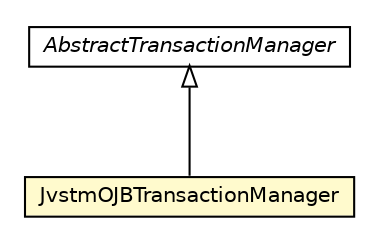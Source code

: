 #!/usr/local/bin/dot
#
# Class diagram 
# Generated by UMLGraph version 5.1 (http://www.umlgraph.org/)
#

digraph G {
	edge [fontname="Helvetica",fontsize=10,labelfontname="Helvetica",labelfontsize=10];
	node [fontname="Helvetica",fontsize=10,shape=plaintext];
	nodesep=0.25;
	ranksep=0.5;
	// pt.ist.fenixframework.core.AbstractTransactionManager
	c124311 [label=<<table title="pt.ist.fenixframework.core.AbstractTransactionManager" border="0" cellborder="1" cellspacing="0" cellpadding="2" port="p" href="../../core/AbstractTransactionManager.html">
		<tr><td><table border="0" cellspacing="0" cellpadding="1">
<tr><td align="center" balign="center"><font face="Helvetica-Oblique"> AbstractTransactionManager </font></td></tr>
		</table></td></tr>
		</table>>, fontname="Helvetica", fontcolor="black", fontsize=10.0];
	// pt.ist.fenixframework.backend.jvstmojb.JvstmOJBTransactionManager
	c124568 [label=<<table title="pt.ist.fenixframework.backend.jvstmojb.JvstmOJBTransactionManager" border="0" cellborder="1" cellspacing="0" cellpadding="2" port="p" bgcolor="lemonChiffon" href="./JvstmOJBTransactionManager.html">
		<tr><td><table border="0" cellspacing="0" cellpadding="1">
<tr><td align="center" balign="center"> JvstmOJBTransactionManager </td></tr>
		</table></td></tr>
		</table>>, fontname="Helvetica", fontcolor="black", fontsize=10.0];
	//pt.ist.fenixframework.backend.jvstmojb.JvstmOJBTransactionManager extends pt.ist.fenixframework.core.AbstractTransactionManager
	c124311:p -> c124568:p [dir=back,arrowtail=empty];
}

